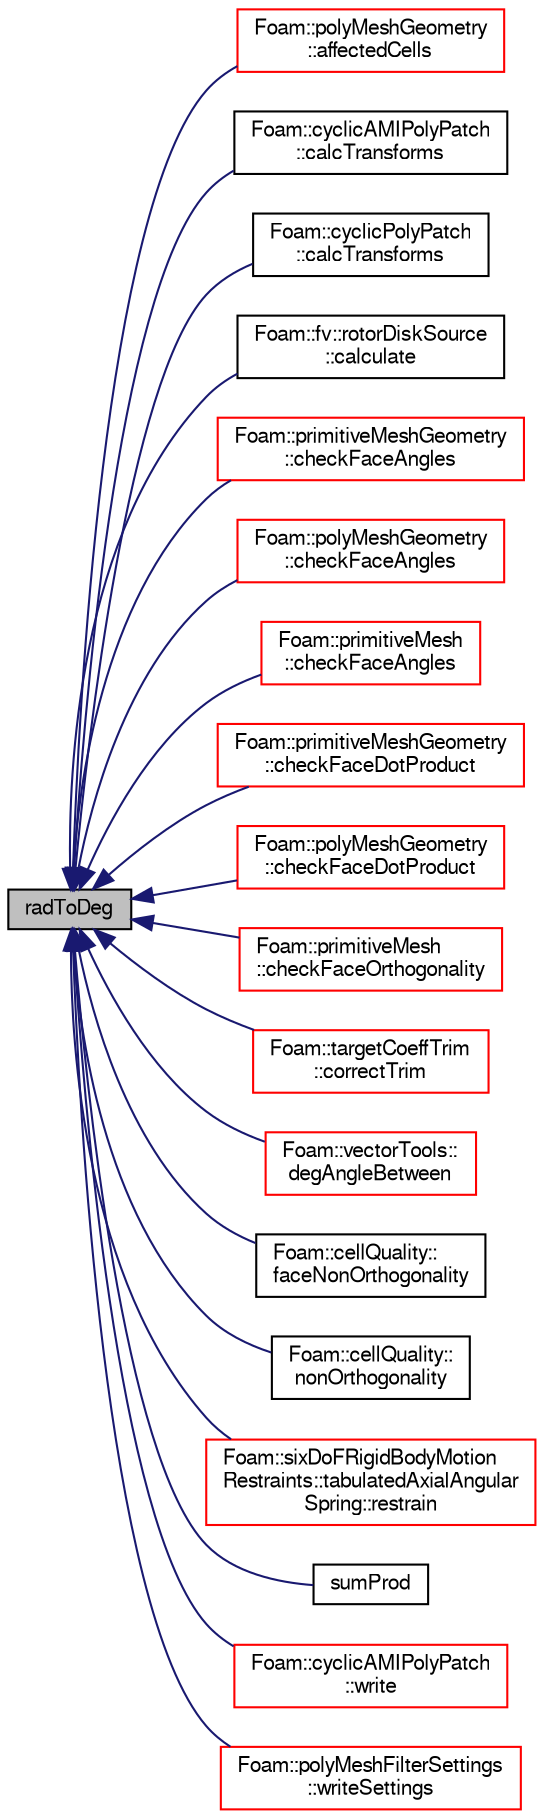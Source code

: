 digraph "radToDeg"
{
  bgcolor="transparent";
  edge [fontname="FreeSans",fontsize="10",labelfontname="FreeSans",labelfontsize="10"];
  node [fontname="FreeSans",fontsize="10",shape=record];
  rankdir="LR";
  Node77287 [label="radToDeg",height=0.2,width=0.4,color="black", fillcolor="grey75", style="filled", fontcolor="black"];
  Node77287 -> Node77288 [dir="back",color="midnightblue",fontsize="10",style="solid",fontname="FreeSans"];
  Node77288 [label="Foam::polyMeshGeometry\l::affectedCells",height=0.2,width=0.4,color="red",URL="$a21562.html#af5a651dc1cbf2df9601f576420a0cc3c",tooltip="Helper function: get affected cells from faces. "];
  Node77287 -> Node77292 [dir="back",color="midnightblue",fontsize="10",style="solid",fontname="FreeSans"];
  Node77292 [label="Foam::cyclicAMIPolyPatch\l::calcTransforms",height=0.2,width=0.4,color="black",URL="$a24946.html#afb48497736bbafb1fbb000cd218d1779",tooltip="Recalculate the transformation tensors. "];
  Node77287 -> Node77293 [dir="back",color="midnightblue",fontsize="10",style="solid",fontname="FreeSans"];
  Node77293 [label="Foam::cyclicPolyPatch\l::calcTransforms",height=0.2,width=0.4,color="black",URL="$a27434.html#afb48497736bbafb1fbb000cd218d1779",tooltip="Recalculate the transformation tensors. "];
  Node77287 -> Node77294 [dir="back",color="midnightblue",fontsize="10",style="solid",fontname="FreeSans"];
  Node77294 [label="Foam::fv::rotorDiskSource\l::calculate",height=0.2,width=0.4,color="black",URL="$a23502.html#a0ef5630c93901e39867160ebad920cd6",tooltip="Calculate forces. "];
  Node77287 -> Node77295 [dir="back",color="midnightblue",fontsize="10",style="solid",fontname="FreeSans"];
  Node77295 [label="Foam::primitiveMeshGeometry\l::checkFaceAngles",height=0.2,width=0.4,color="red",URL="$a25146.html#a1e53fa2de621f051c1777b67d71e354c"];
  Node77287 -> Node77305 [dir="back",color="midnightblue",fontsize="10",style="solid",fontname="FreeSans"];
  Node77305 [label="Foam::polyMeshGeometry\l::checkFaceAngles",height=0.2,width=0.4,color="red",URL="$a21562.html#a54a9bc2a85ca197cef7b133c51ec94b4",tooltip="See primitiveMesh. "];
  Node77287 -> Node77328 [dir="back",color="midnightblue",fontsize="10",style="solid",fontname="FreeSans"];
  Node77328 [label="Foam::primitiveMesh\l::checkFaceAngles",height=0.2,width=0.4,color="red",URL="$a27530.html#a7c84c2f5ca3ec2f1703f5b19adec5096",tooltip="Check face angles. "];
  Node77287 -> Node77299 [dir="back",color="midnightblue",fontsize="10",style="solid",fontname="FreeSans"];
  Node77299 [label="Foam::primitiveMeshGeometry\l::checkFaceDotProduct",height=0.2,width=0.4,color="red",URL="$a25146.html#abe689b0ea95babc2086677dec53f57f2"];
  Node77287 -> Node77311 [dir="back",color="midnightblue",fontsize="10",style="solid",fontname="FreeSans"];
  Node77311 [label="Foam::polyMeshGeometry\l::checkFaceDotProduct",height=0.2,width=0.4,color="red",URL="$a21562.html#a5014e575335db939bc66eb2fe32ac48f",tooltip="See primitiveMesh. "];
  Node77287 -> Node77645 [dir="back",color="midnightblue",fontsize="10",style="solid",fontname="FreeSans"];
  Node77645 [label="Foam::primitiveMesh\l::checkFaceOrthogonality",height=0.2,width=0.4,color="red",URL="$a27530.html#a0178c6dd85f4f59b812cb200aec5c065",tooltip="Check for non-orthogonality. "];
  Node77287 -> Node77661 [dir="back",color="midnightblue",fontsize="10",style="solid",fontname="FreeSans"];
  Node77661 [label="Foam::targetCoeffTrim\l::correctTrim",height=0.2,width=0.4,color="red",URL="$a23514.html#ad37d5953b0d045bbcea4770e36fa384e",tooltip="Correct the model. "];
  Node77287 -> Node77663 [dir="back",color="midnightblue",fontsize="10",style="solid",fontname="FreeSans"];
  Node77663 [label="Foam::vectorTools::\ldegAngleBetween",height=0.2,width=0.4,color="red",URL="$a21195.html#ab61850ec0c8c961db8657838aac07d2d",tooltip="Calculate angle between a and b in degrees. "];
  Node77287 -> Node77749 [dir="back",color="midnightblue",fontsize="10",style="solid",fontname="FreeSans"];
  Node77749 [label="Foam::cellQuality::\lfaceNonOrthogonality",height=0.2,width=0.4,color="black",URL="$a24982.html#a5cfba1efd6f55f84ad986bd3da1f9ac7",tooltip="Return face non-orthogonality. "];
  Node77287 -> Node77750 [dir="back",color="midnightblue",fontsize="10",style="solid",fontname="FreeSans"];
  Node77750 [label="Foam::cellQuality::\lnonOrthogonality",height=0.2,width=0.4,color="black",URL="$a24982.html#a08dfbd0c6f94b87d04ae6ef30275bae5",tooltip="Return cell non-orthogonality. "];
  Node77287 -> Node77751 [dir="back",color="midnightblue",fontsize="10",style="solid",fontname="FreeSans"];
  Node77751 [label="Foam::sixDoFRigidBodyMotion\lRestraints::tabulatedAxialAngular\lSpring::restrain",height=0.2,width=0.4,color="red",URL="$a29526.html#a5a33f13a3b2e956e9be8cfaffc87a34b",tooltip="Calculate the restraint position, force and moment. "];
  Node77287 -> Node77755 [dir="back",color="midnightblue",fontsize="10",style="solid",fontname="FreeSans"];
  Node77755 [label="sumProd",height=0.2,width=0.4,color="black",URL="$a21124.html#a5b480f6156c25bef4de87d86094e87ea"];
  Node77287 -> Node77756 [dir="back",color="midnightblue",fontsize="10",style="solid",fontname="FreeSans"];
  Node77756 [label="Foam::cyclicAMIPolyPatch\l::write",height=0.2,width=0.4,color="red",URL="$a24946.html#a293fdfec8bdfbd5c3913ab4c9f3454ff",tooltip="Write the polyPatch data as a dictionary. "];
  Node77287 -> Node77760 [dir="back",color="midnightblue",fontsize="10",style="solid",fontname="FreeSans"];
  Node77760 [label="Foam::polyMeshFilterSettings\l::writeSettings",height=0.2,width=0.4,color="red",URL="$a21602.html#a2a6219ff1676c3caa814d59e9aacedae",tooltip="Write the settings to a stream. "];
}
